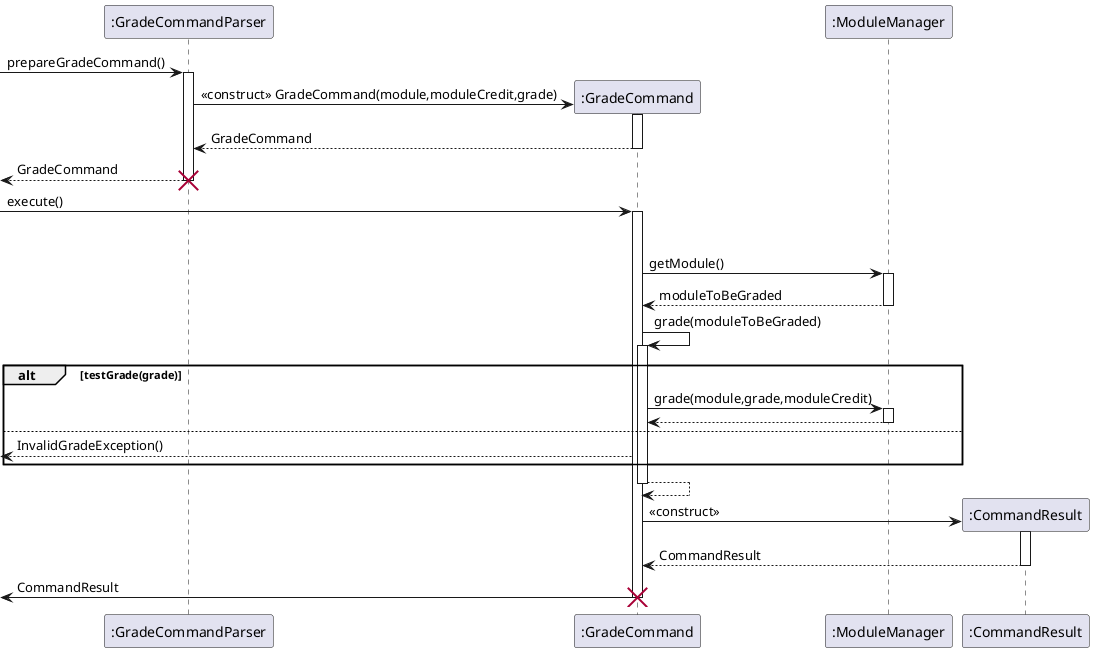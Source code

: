 @startuml
-> ":GradeCommandParser": prepareGradeCommand()
activate ":GradeCommandParser"
create ":GradeCommand"
":GradeCommandParser" -> ":GradeCommand": <<construct>> GradeCommand(module,moduleCredit,grade)
activate ":GradeCommand"
":GradeCommandParser" <-- ":GradeCommand" : GradeCommand
deactivate ":GradeCommand"
<-- ":GradeCommandParser" : GradeCommand
deactivate ":GradeCommandParser"
destroy ":GradeCommandParser"
-> ":GradeCommand" : execute()
activate ":GradeCommand"
deactivate ":GradeCommandParser"
":GradeCommand" -> ":ModuleManager" : getModule()
activate ":ModuleManager"
":GradeCommand" <-- ":ModuleManager" :moduleToBeGraded
deactivate ":ModuleManager"
":GradeCommand" -> ":GradeCommand" : grade(moduleToBeGraded)
alt testGrade(grade)
    activate ":GradeCommand"
    ":GradeCommand" -> ":ModuleManager" :grade(module,grade,moduleCredit)
    activate ":ModuleManager"
    ":GradeCommand" <-- ":ModuleManager"
    deactivate ":ModuleManager"
else
    <-- ":GradeCommand" : InvalidGradeException()
end
":GradeCommand" --> ":GradeCommand"
deactivate ":GradeCommand"
create ":CommandResult"
":GradeCommand" -> ":CommandResult" : <<construct>>
activate ":CommandResult"
":GradeCommand" <-- ":CommandResult" : CommandResult
deactivate ":CommandResult"
<- ":GradeCommand" : CommandResult
deactivate ":GradeCommand"
destroy ":GradeCommand"
@enduml